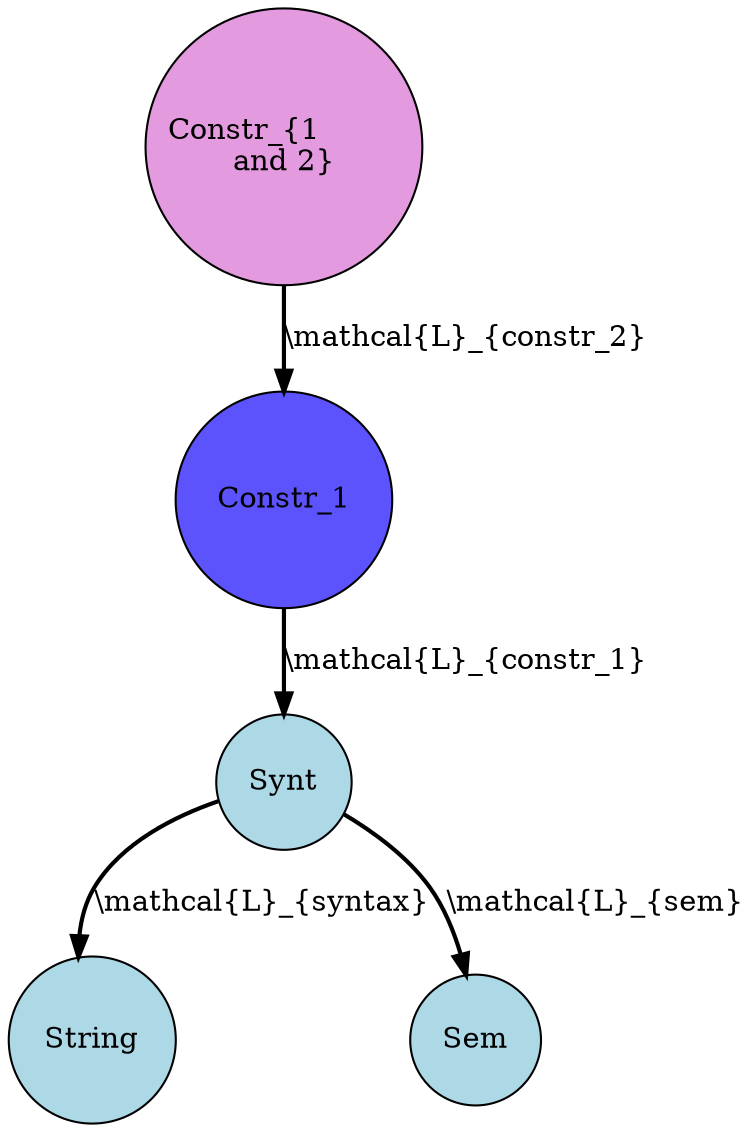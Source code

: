 strict digraph "constr-fail-1" {
  node [shape="circle",style="filled",fillcolor="lightblue"]
  edge [style="bold"]
  "Constr_1" [fillcolor="#5C53FC"]
  "Constr_{1 \land 2}" [fillcolor="#E39ADE"]
  "Constr_{1 \land 2}" -> "Constr_1" [label="\\mathcal{L}_{constr_2}"]
  "Constr_1" -> "Synt" [label="\\mathcal{L}_{constr_1}"]
  "Synt" -> "String" [label="\\mathcal{L}_{syntax}"]
  "Synt" -> "Sem" [label="\\mathcal{L}_{sem}"]
}
